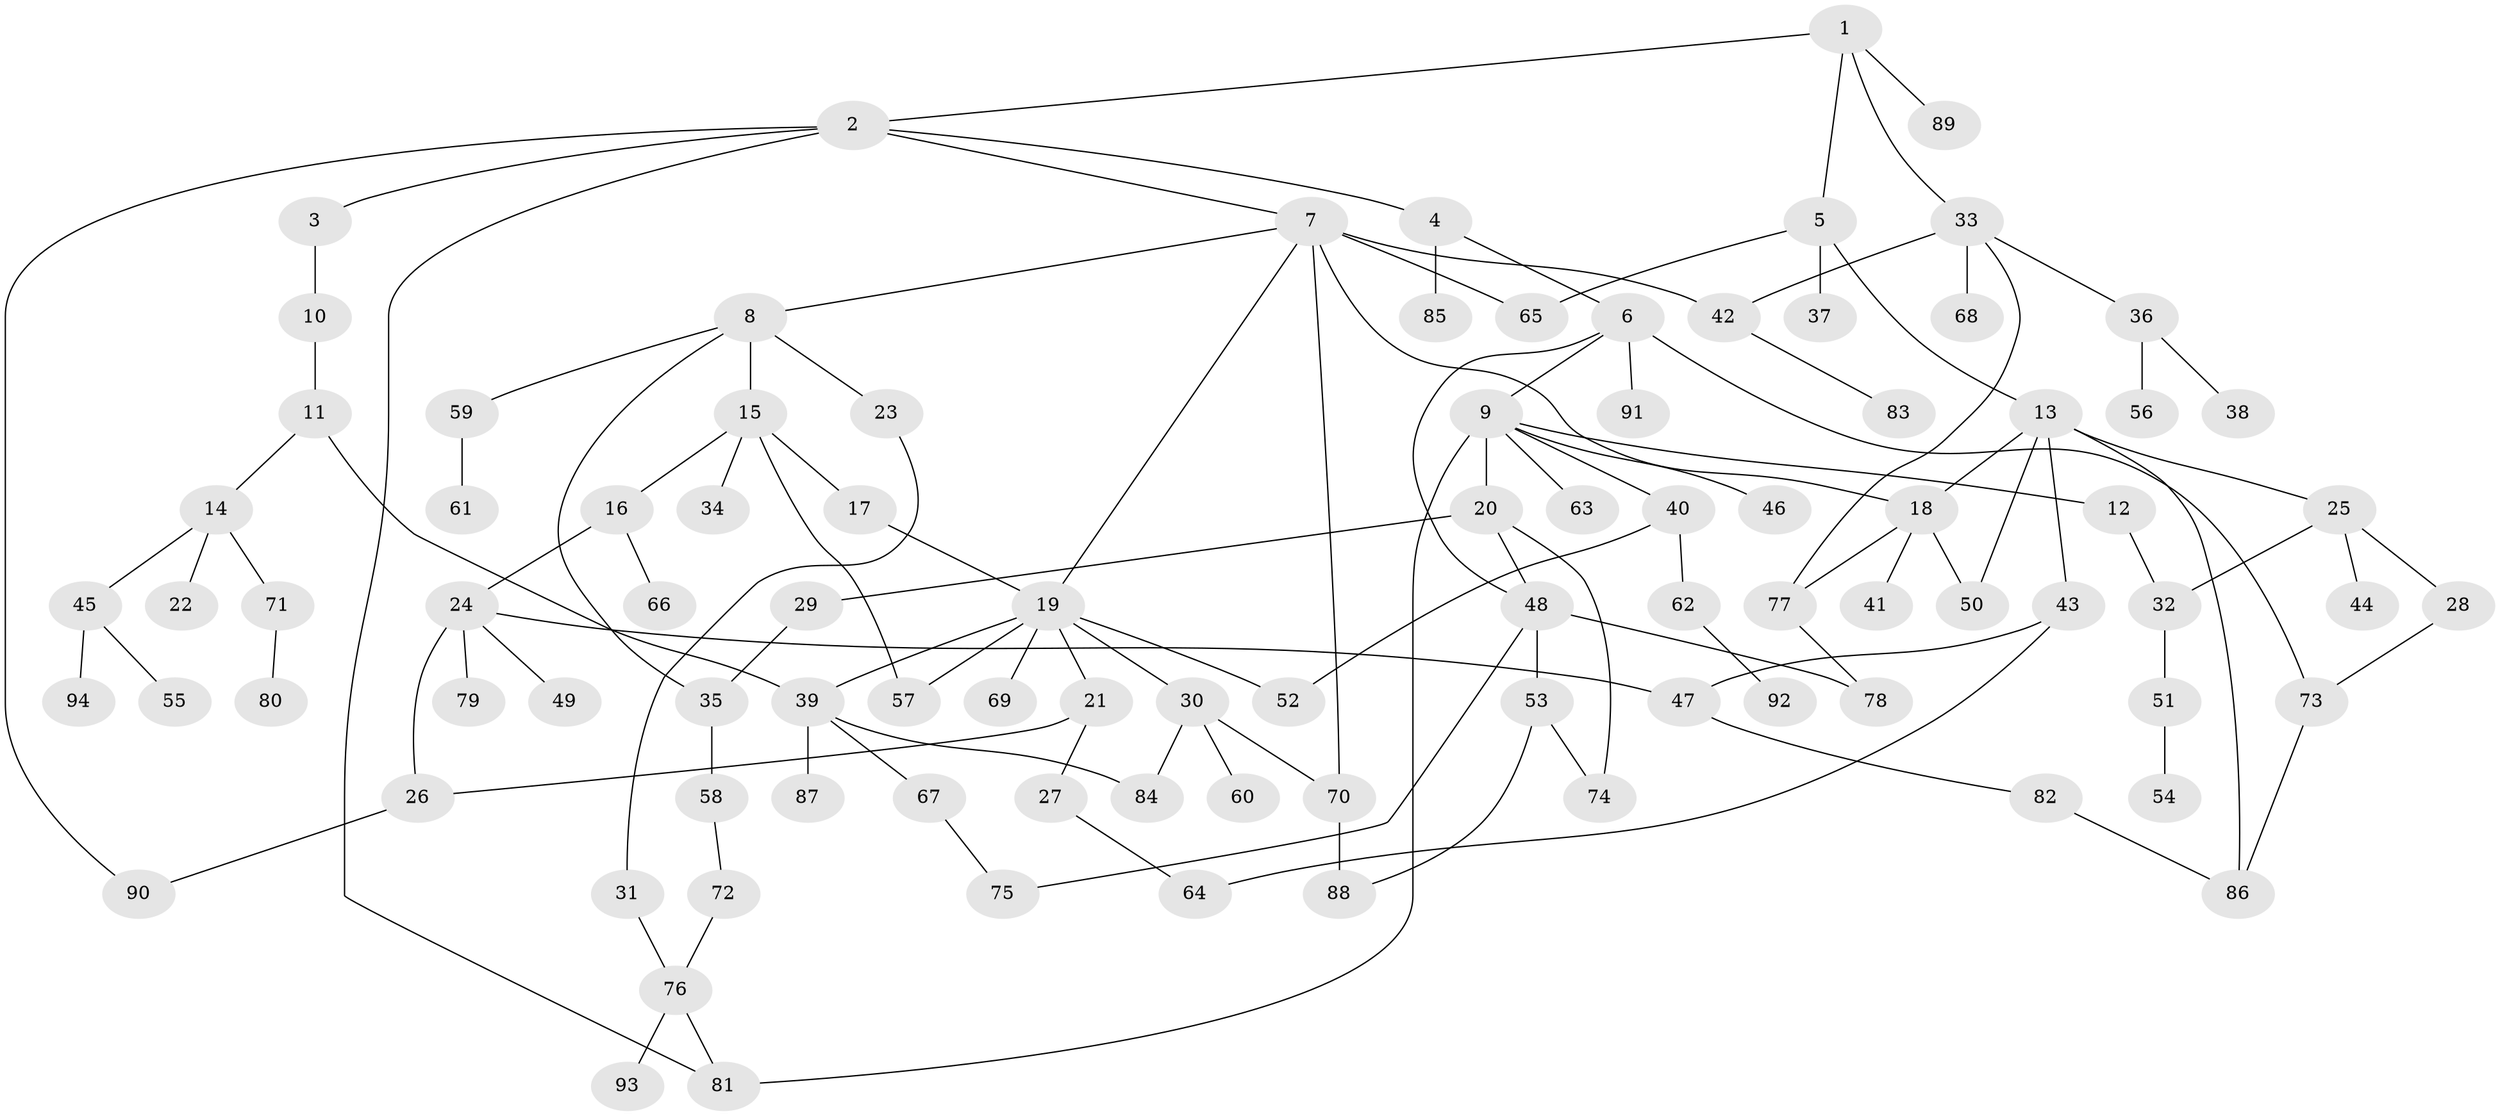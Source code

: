 // Generated by graph-tools (version 1.1) at 2025/41/03/09/25 04:41:14]
// undirected, 94 vertices, 121 edges
graph export_dot {
graph [start="1"]
  node [color=gray90,style=filled];
  1;
  2;
  3;
  4;
  5;
  6;
  7;
  8;
  9;
  10;
  11;
  12;
  13;
  14;
  15;
  16;
  17;
  18;
  19;
  20;
  21;
  22;
  23;
  24;
  25;
  26;
  27;
  28;
  29;
  30;
  31;
  32;
  33;
  34;
  35;
  36;
  37;
  38;
  39;
  40;
  41;
  42;
  43;
  44;
  45;
  46;
  47;
  48;
  49;
  50;
  51;
  52;
  53;
  54;
  55;
  56;
  57;
  58;
  59;
  60;
  61;
  62;
  63;
  64;
  65;
  66;
  67;
  68;
  69;
  70;
  71;
  72;
  73;
  74;
  75;
  76;
  77;
  78;
  79;
  80;
  81;
  82;
  83;
  84;
  85;
  86;
  87;
  88;
  89;
  90;
  91;
  92;
  93;
  94;
  1 -- 2;
  1 -- 5;
  1 -- 33;
  1 -- 89;
  2 -- 3;
  2 -- 4;
  2 -- 7;
  2 -- 81;
  2 -- 90;
  3 -- 10;
  4 -- 6;
  4 -- 85;
  5 -- 13;
  5 -- 37;
  5 -- 65;
  6 -- 9;
  6 -- 48;
  6 -- 91;
  6 -- 73;
  7 -- 8;
  7 -- 18;
  7 -- 19;
  7 -- 65;
  7 -- 70;
  7 -- 42;
  8 -- 15;
  8 -- 23;
  8 -- 59;
  8 -- 35;
  9 -- 12;
  9 -- 20;
  9 -- 40;
  9 -- 46;
  9 -- 63;
  9 -- 81;
  10 -- 11;
  11 -- 14;
  11 -- 39;
  12 -- 32;
  13 -- 25;
  13 -- 43;
  13 -- 50;
  13 -- 86;
  13 -- 18;
  14 -- 22;
  14 -- 45;
  14 -- 71;
  15 -- 16;
  15 -- 17;
  15 -- 34;
  15 -- 57;
  16 -- 24;
  16 -- 66;
  17 -- 19;
  18 -- 41;
  18 -- 50;
  18 -- 77;
  19 -- 21;
  19 -- 30;
  19 -- 39;
  19 -- 57;
  19 -- 69;
  19 -- 52;
  20 -- 29;
  20 -- 74;
  20 -- 48;
  21 -- 26;
  21 -- 27;
  23 -- 31;
  24 -- 47;
  24 -- 49;
  24 -- 79;
  24 -- 26;
  25 -- 28;
  25 -- 44;
  25 -- 32;
  26 -- 90;
  27 -- 64;
  28 -- 73;
  29 -- 35;
  30 -- 60;
  30 -- 84;
  30 -- 70;
  31 -- 76;
  32 -- 51;
  33 -- 36;
  33 -- 42;
  33 -- 68;
  33 -- 77;
  35 -- 58;
  36 -- 38;
  36 -- 56;
  39 -- 67;
  39 -- 87;
  39 -- 84;
  40 -- 52;
  40 -- 62;
  42 -- 83;
  43 -- 64;
  43 -- 47;
  45 -- 55;
  45 -- 94;
  47 -- 82;
  48 -- 53;
  48 -- 75;
  48 -- 78;
  51 -- 54;
  53 -- 88;
  53 -- 74;
  58 -- 72;
  59 -- 61;
  62 -- 92;
  67 -- 75;
  70 -- 88;
  71 -- 80;
  72 -- 76;
  73 -- 86;
  76 -- 93;
  76 -- 81;
  77 -- 78;
  82 -- 86;
}
